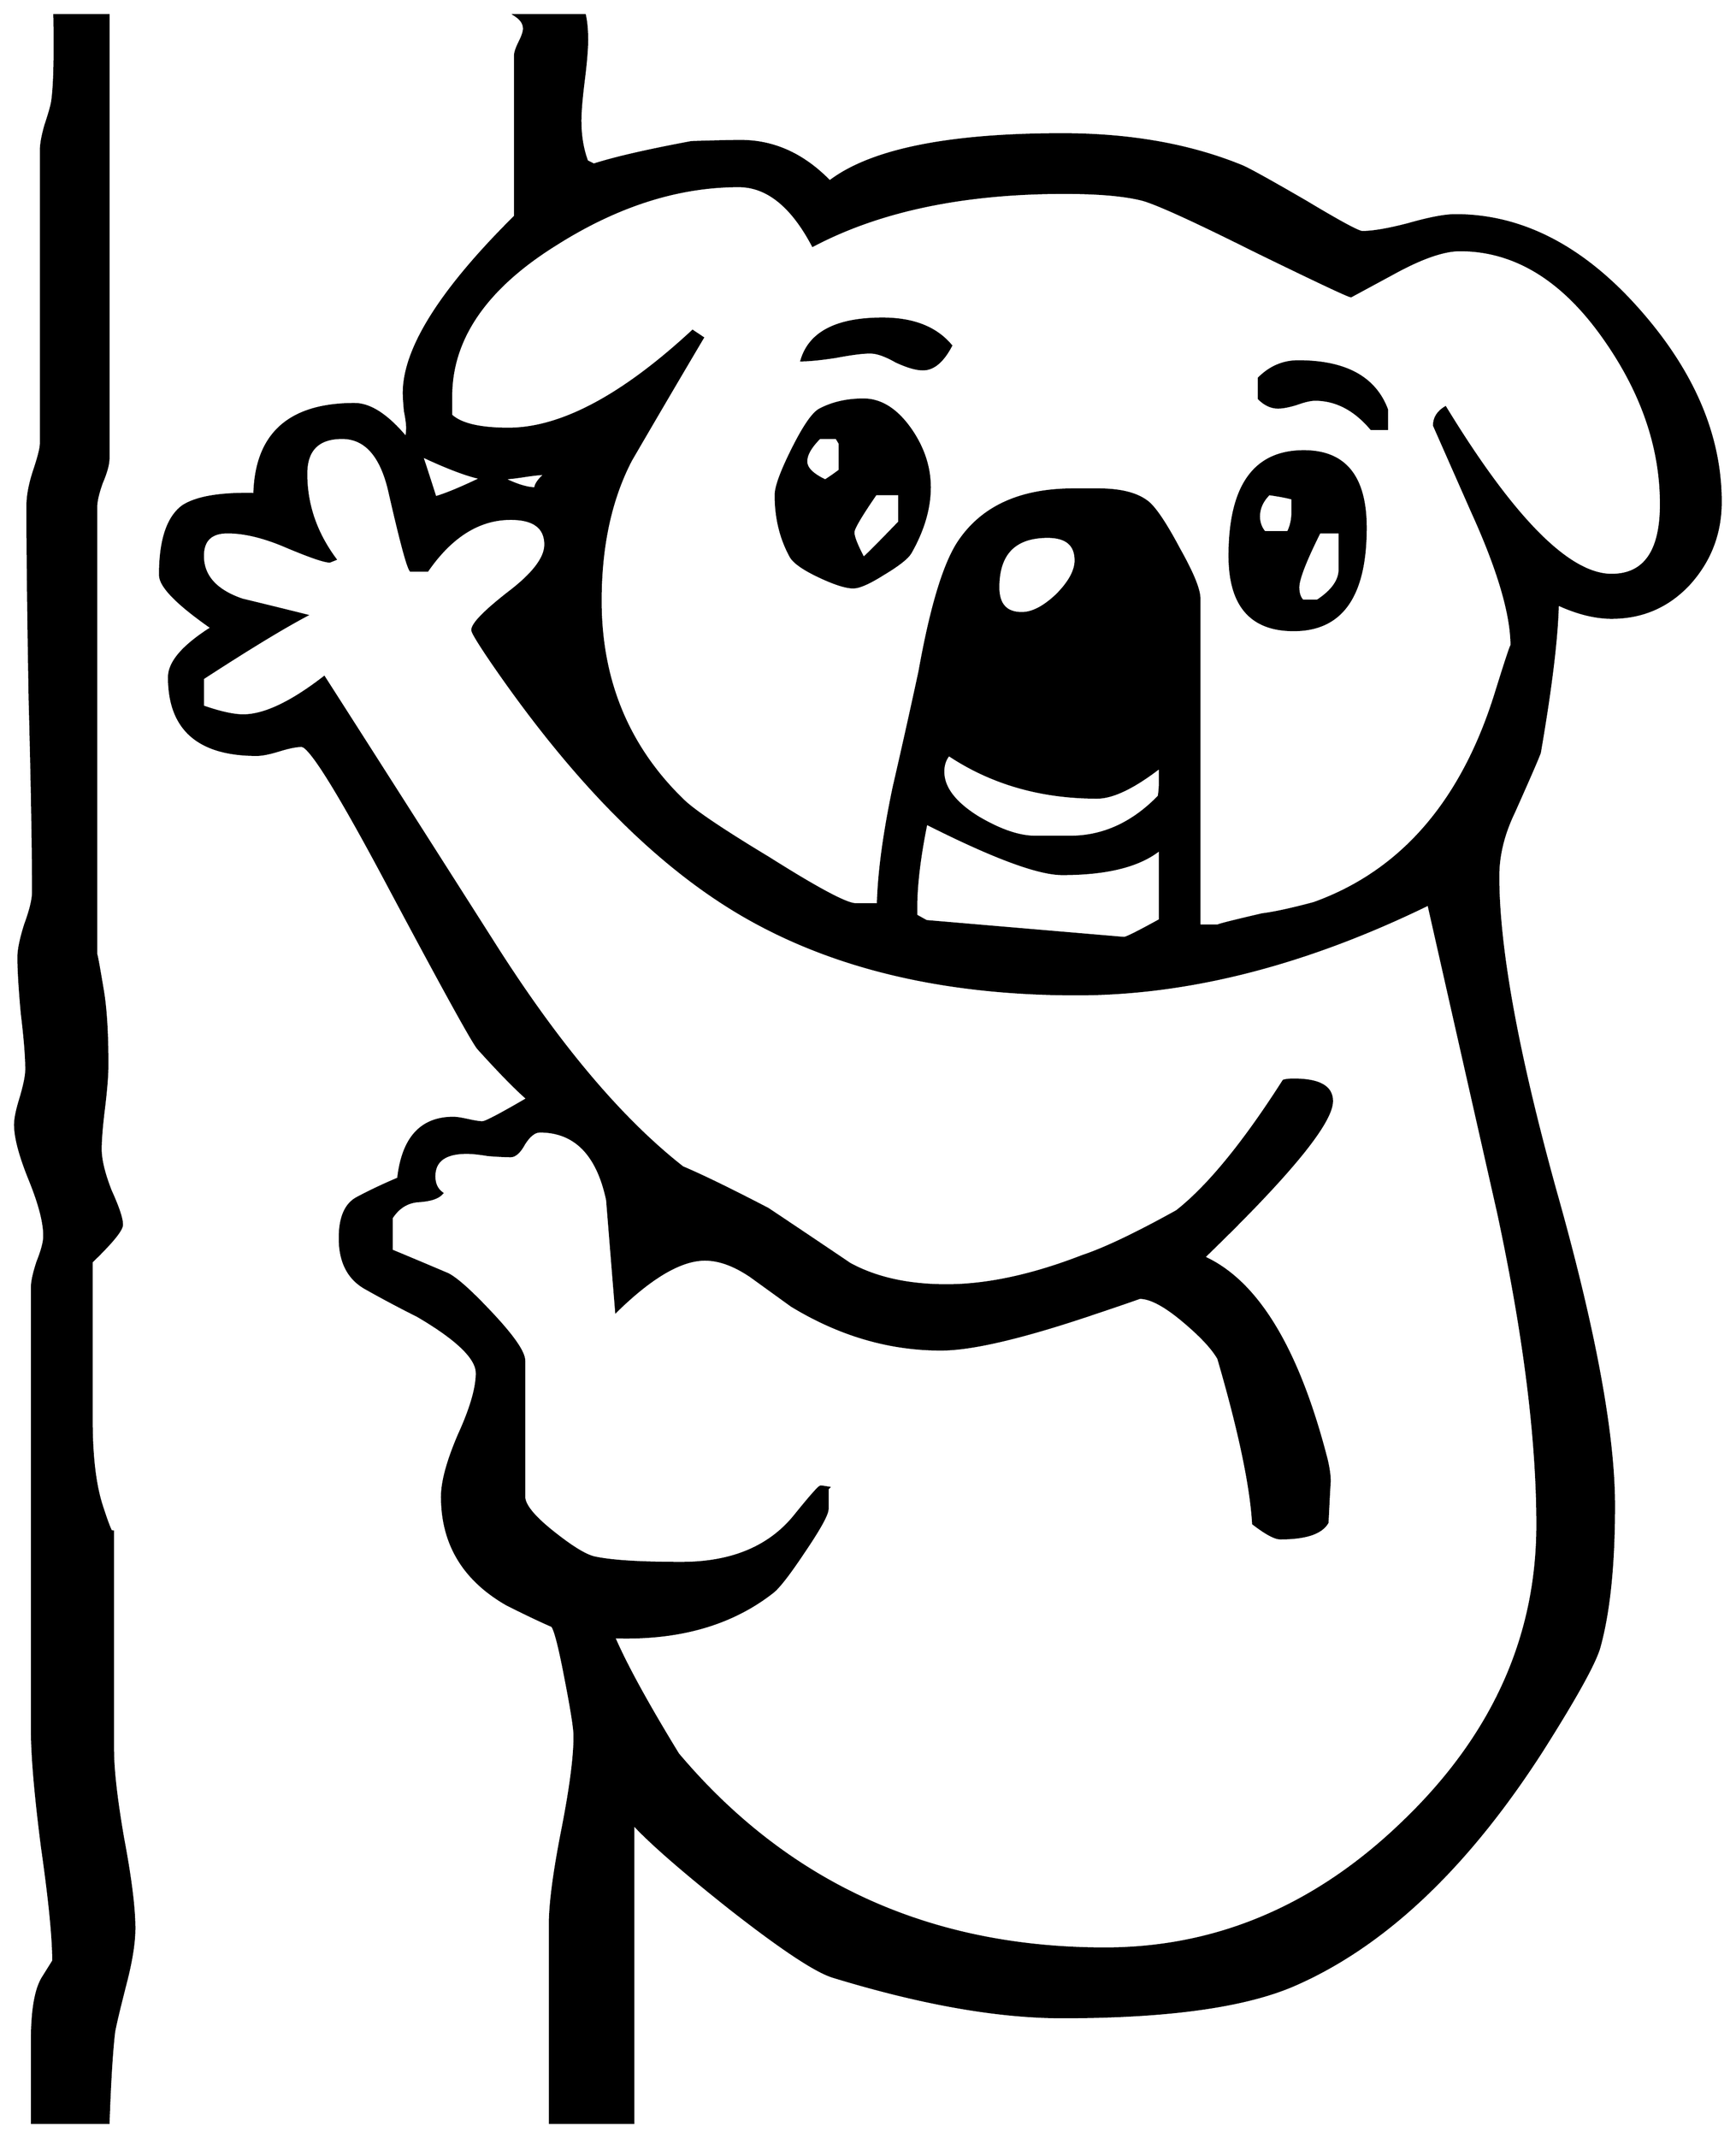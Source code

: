 


\begin{tikzpicture}[y=0.80pt, x=0.80pt, yscale=-1.0, xscale=1.0, inner sep=0pt, outer sep=0pt]
\begin{scope}[shift={(100.0,1711.0)},nonzero rule]
  \path[draw=.,fill=.,line width=1.600pt] (1600.0,-1092.0) ..
    controls (1600.0,-1064.0) and (1590.667,-1039.667) ..
    (1572.0,-1019.0) .. controls (1553.333,-999.0) and
    (1530.333,-989.0) .. (1503.0,-989.0) .. controls
    (1488.333,-989.0) and (1472.333,-993.0) .. (1455.0,-1001.0) ..
    controls (1454.333,-971.0) and (1449.0,-927.0) ..
    (1439.0,-869.0) .. controls (1437.667,-865.0) and
    (1430.0,-847.333) .. (1416.0,-816.0) .. controls
    (1406.667,-796.667) and (1402.0,-777.667) .. (1402.0,-759.0) ..
    controls (1402.0,-695.0) and (1419.0,-601.667) ..
    (1453.0,-479.0) .. controls (1487.667,-356.333) and
    (1505.0,-263.0) .. (1505.0,-199.0) .. controls
    (1505.0,-146.333) and (1500.667,-104.333) .. (1492.0,-73.0) ..
    controls (1488.0,-59.0) and (1471.0,-28.333) .. (1441.0,19.0)
    .. controls (1373.667,123.667) and (1299.667,193.333) ..
    (1219.0,228.0) .. controls (1175.0,246.667) and (1106.667,256.0)
    .. (1014.0,256.0) .. controls (956.667,256.0) and
    (888.667,244.0) .. (810.0,220.0) .. controls (794.667,215.333) and
    (764.0,195.0) .. (718.0,159.0) .. controls (676.0,125.667) and
    (647.333,100.667) .. (632.0,84.0) -- (632.0,350.0) --
    (558.0,350.0) -- (558.0,174.0) .. controls (558.0,155.333) and
    (561.667,127.333) .. (569.0,90.0) .. controls (576.333,52.667) and
    (580.0,24.667) .. (580.0,6.0) .. controls (580.0,-0.667) and
    (577.333,-17.667) .. (572.0,-45.0) .. controls (566.667,-73.0) and
    (562.667,-88.667) .. (560.0,-92.0) .. controls (550.667,-96.0) and
    (537.333,-102.333) .. (520.0,-111.0) .. controls (481.333,-133.0)
    and (462.0,-165.0) .. (462.0,-207.0) .. controls
    (462.0,-220.333) and (467.0,-238.667) .. (477.0,-262.0) ..
    controls (487.667,-285.333) and (493.0,-303.667) .. (493.0,-317.0)
    .. controls (493.0,-330.333) and (475.333,-347.333) ..
    (440.0,-368.0) .. controls (424.0,-376.0) and (408.333,-384.333)
    .. (393.0,-393.0) .. controls (378.333,-401.667) and
    (371.0,-416.333) .. (371.0,-437.0) .. controls (371.0,-455.667)
    and (376.333,-467.667) .. (387.0,-473.0) .. controls
    (398.333,-479.0) and (410.333,-484.667) .. (423.0,-490.0) ..
    controls (427.0,-526.0) and (443.333,-544.0) .. (472.0,-544.0)
    .. controls (474.667,-544.0) and (479.0,-543.333) ..
    (485.0,-542.0) .. controls (491.0,-540.667) and (495.333,-540.0)
    .. (498.0,-540.0) .. controls (500.667,-540.0) and
    (514.0,-547.0) .. (538.0,-561.0) .. controls (527.333,-570.333)
    and (512.667,-585.333) .. (494.0,-606.0) .. controls
    (488.667,-612.667) and (461.667,-661.667) .. (413.0,-753.0) ..
    controls (369.667,-834.333) and (344.333,-875.0) .. (337.0,-875.0)
    .. controls (332.333,-875.0) and (325.667,-873.667) ..
    (317.0,-871.0) .. controls (308.333,-868.333) and (301.667,-867.0)
    .. (297.0,-867.0) .. controls (245.0,-867.0) and
    (219.0,-890.0) .. (219.0,-936.0) .. controls (219.0,-949.333)
    and (231.667,-964.0) .. (257.0,-980.0) .. controls
    (226.333,-1001.333) and (211.0,-1017.0) .. (211.0,-1027.0) ..
    controls (211.0,-1057.667) and (217.667,-1078.0) ..
    (231.0,-1088.0) .. controls (243.0,-1096.0) and
    (264.333,-1099.667) .. (295.0,-1099.0) .. controls
    (296.333,-1152.333) and (326.0,-1179.0) .. (384.0,-1179.0) ..
    controls (398.0,-1179.0) and (413.333,-1169.0) ..
    (430.0,-1149.0) .. controls (430.667,-1151.667) and
    (431.0,-1154.667) .. (431.0,-1158.0) .. controls
    (431.0,-1161.333) and (430.333,-1166.333) .. (429.0,-1173.0) ..
    controls (428.333,-1180.333) and (428.0,-1185.667) ..
    (428.0,-1189.0) .. controls (428.0,-1228.333) and
    (461.0,-1280.667) .. (527.0,-1346.0) -- (527.0,-1489.0) ..
    controls (527.0,-1491.667) and (528.333,-1495.667) ..
    (531.0,-1501.0) .. controls (533.667,-1506.333) and
    (535.0,-1510.333) .. (535.0,-1513.0) .. controls
    (535.0,-1517.667) and (532.333,-1521.667) .. (527.0,-1525.0) --
    (589.0,-1525.0) .. controls (590.333,-1519.0) and
    (591.0,-1511.667) .. (591.0,-1503.0) .. controls
    (591.0,-1495.0) and (590.0,-1483.0) .. (588.0,-1467.0) ..
    controls (586.0,-1451.0) and (585.0,-1439.0) ..
    (585.0,-1431.0) .. controls (585.0,-1417.667) and
    (587.0,-1405.667) .. (591.0,-1395.0) -- (597.0,-1392.0) ..
    controls (615.667,-1398.0) and (644.667,-1404.667) ..
    (684.0,-1412.0) .. controls (704.0,-1412.667) and
    (718.667,-1413.0) .. (728.0,-1413.0) .. controls
    (757.333,-1413.0) and (783.667,-1401.0) .. (807.0,-1377.0) ..
    controls (843.667,-1405.0) and (912.667,-1419.0) ..
    (1014.0,-1419.0) .. controls (1074.0,-1419.0) and
    (1127.0,-1409.667) .. (1173.0,-1391.0) .. controls
    (1178.333,-1389.0) and (1197.667,-1378.333) .. (1231.0,-1359.0) ..
    controls (1261.0,-1341.0) and (1277.667,-1332.0) ..
    (1281.0,-1332.0) .. controls (1290.333,-1332.0) and
    (1304.0,-1334.333) .. (1322.0,-1339.0) .. controls
    (1340.667,-1344.333) and (1354.667,-1347.0) .. (1364.0,-1347.0) ..
    controls (1422.667,-1347.0) and (1476.667,-1319.333) ..
    (1526.0,-1264.0) .. controls (1575.333,-1208.667) and
    (1600.0,-1151.333) .. (1600.0,-1092.0) -- cycle(188.0,177.0)
    .. controls (188.0,189.0) and (185.667,204.333) .. (181.0,223.0)
    .. controls (175.0,246.333) and (171.333,261.667) .. (170.0,269.0)
    .. controls (168.0,285.667) and (166.333,312.667) .. (165.0,350.0)
    -- (97.0,350.0) -- (97.0,277.0) .. controls (97.0,251.0) and
    (100.0,232.667) .. (106.0,222.0) .. controls (112.667,211.333) and
    (116.0,206.0) .. (116.0,206.0) .. controls (116.0,185.333) and
    (112.667,151.667) .. (106.0,105.0) .. controls (100.0,58.333) and
    (97.0,23.333) .. (97.0,0.0) -- (97.0,-393.0) .. controls
    (97.0,-398.333) and (98.667,-406.0) .. (102.0,-416.0) ..
    controls (106.0,-426.0) and (108.0,-433.667) .. (108.0,-439.0)
    .. controls (108.0,-451.0) and (103.667,-467.667) ..
    (95.0,-489.0) .. controls (86.333,-510.333) and (82.0,-526.667) ..
    (82.0,-538.0) .. controls (82.0,-543.333) and (83.667,-551.333) ..
    (87.0,-562.0) .. controls (90.333,-573.333) and (92.0,-581.667) ..
    (92.0,-587.0) .. controls (92.0,-598.333) and (90.667,-615.0) ..
    (88.0,-637.0) .. controls (86.0,-659.0) and (85.0,-675.667) ..
    (85.0,-687.0) .. controls (85.0,-693.667) and (87.0,-703.333) ..
    (91.0,-716.0) .. controls (95.667,-728.667) and (98.0,-738.333) ..
    (98.0,-745.0) .. controls (98.0,-783.0) and (97.0,-840.0) ..
    (95.0,-916.0) .. controls (93.667,-992.667) and (93.0,-1050.0)
    .. (93.0,-1088.0) .. controls (93.0,-1097.333) and
    (95.0,-1108.0) .. (99.0,-1120.0) .. controls (103.0,-1132.0)
    and (105.0,-1140.0) .. (105.0,-1144.0) -- (105.0,-1405.0) ..
    controls (105.0,-1410.333) and (106.333,-1417.667) ..
    (109.0,-1427.0) .. controls (112.333,-1437.0) and
    (114.333,-1444.0) .. (115.0,-1448.0) .. controls
    (117.0,-1461.333) and (117.667,-1487.0) .. (117.0,-1525.0) --
    (165.0,-1525.0) -- (165.0,-1131.0) .. controls
    (165.0,-1125.667) and (163.0,-1118.333) .. (159.0,-1109.0) ..
    controls (155.667,-1099.667) and (154.0,-1092.333) ..
    (154.0,-1087.0) -- (154.0,-689.0) .. controls (154.0,-691.667)
    and (156.0,-681.0) .. (160.0,-657.0) .. controls
    (162.667,-641.0) and (164.0,-619.0) .. (164.0,-591.0) ..
    controls (164.0,-582.333) and (163.0,-569.667) .. (161.0,-553.0)
    .. controls (159.0,-537.0) and (158.0,-524.667) ..
    (158.0,-516.0) .. controls (158.0,-506.667) and (161.0,-494.333)
    .. (167.0,-479.0) .. controls (173.667,-464.333) and
    (177.0,-454.333) .. (177.0,-449.0) .. controls (177.0,-444.333)
    and (168.0,-433.333) .. (150.0,-416.0) -- (150.0,-275.0) ..
    controls (150.0,-243.0) and (153.0,-217.667) .. (159.0,-199.0)
    .. controls (165.667,-178.333) and (169.0,-171.0) ..
    (169.0,-177.0) -- (169.0,18.0) .. controls (169.0,36.0) and
    (172.0,62.333) .. (178.0,97.0) .. controls (184.667,132.333) and
    (188.0,159.0) .. (188.0,177.0) -- cycle(1547.0,-1090.0) ..
    controls (1547.0,-1140.667) and (1530.0,-1190.0) ..
    (1496.0,-1238.0) .. controls (1459.333,-1290.0) and
    (1416.667,-1316.0) .. (1368.0,-1316.0) .. controls
    (1353.333,-1316.0) and (1333.333,-1309.0) .. (1308.0,-1295.0) ..
    controls (1283.333,-1281.667) and (1271.0,-1275.0) ..
    (1271.0,-1275.0) .. controls (1269.0,-1275.0) and
    (1240.667,-1288.333) .. (1186.0,-1315.0) .. controls
    (1131.333,-1342.333) and (1097.667,-1357.667) .. (1085.0,-1361.0) ..
    controls (1069.0,-1365.0) and (1046.0,-1367.0) ..
    (1016.0,-1367.0) .. controls (926.0,-1367.0) and
    (851.333,-1351.333) .. (792.0,-1320.0) .. controls
    (773.333,-1355.333) and (751.333,-1373.0) .. (726.0,-1373.0) ..
    controls (672.0,-1373.0) and (617.667,-1355.667) ..
    (563.0,-1321.0) .. controls (501.0,-1282.333) and
    (470.0,-1237.333) .. (470.0,-1186.0) -- (470.0,-1169.0) ..
    controls (478.667,-1161.0) and (495.667,-1157.0) ..
    (521.0,-1157.0) .. controls (567.667,-1157.0) and
    (622.333,-1186.0) .. (685.0,-1244.0) -- (694.0,-1238.0) ..
    controls (672.667,-1202.0) and (651.333,-1165.667) ..
    (630.0,-1129.0) .. controls (612.0,-1094.333) and
    (603.0,-1052.667) .. (603.0,-1004.0) .. controls
    (603.0,-933.333) and (627.333,-874.333) .. (676.0,-827.0) ..
    controls (685.333,-817.667) and (711.0,-800.333) .. (753.0,-775.0)
    .. controls (796.333,-747.667) and (822.0,-734.0) ..
    (830.0,-734.0) -- (850.0,-734.0) .. controls (850.667,-762.0)
    and (855.333,-796.667) .. (864.0,-838.0) .. controls
    (872.0,-872.667) and (879.667,-907.0) .. (887.0,-941.0) ..
    controls (897.0,-997.0) and (908.333,-1035.0) ..
    (921.0,-1055.0) .. controls (941.667,-1087.0) and
    (976.0,-1103.0) .. (1024.0,-1103.0) -- (1046.0,-1103.0) ..
    controls (1066.667,-1103.0) and (1081.667,-1099.0) ..
    (1091.0,-1091.0) .. controls (1097.667,-1085.0) and
    (1106.667,-1071.333) .. (1118.0,-1050.0) .. controls
    (1130.0,-1028.667) and (1136.0,-1014.0) .. (1136.0,-1006.0) --
    (1136.0,-715.0) -- (1153.0,-715.0) .. controls
    (1150.333,-715.0) and (1163.333,-718.333) .. (1192.0,-725.0) ..
    controls (1202.667,-726.333) and (1218.0,-729.667) ..
    (1238.0,-735.0) .. controls (1316.0,-763.0) and
    (1370.0,-825.333) .. (1400.0,-922.0) .. controls
    (1409.333,-952.0) and (1414.0,-966.0) .. (1414.0,-964.0) ..
    controls (1414.0,-992.0) and (1402.333,-1031.667) ..
    (1379.0,-1083.0) .. controls (1356.333,-1134.333) and
    (1345.0,-1160.0) .. (1345.0,-1160.0) .. controls
    (1345.0,-1166.667) and (1348.333,-1172.0) .. (1355.0,-1176.0) ..
    controls (1415.667,-1076.667) and (1465.0,-1027.0) ..
    (1503.0,-1027.0) .. controls (1532.333,-1027.0) and
    (1547.0,-1048.0) .. (1547.0,-1090.0) --
    cycle(1026.0,-1040.0) .. controls (1026.0,-1054.0) and
    (1017.667,-1061.0) .. (1001.0,-1061.0) .. controls
    (971.667,-1061.0) and (957.0,-1046.0) .. (957.0,-1016.0) ..
    controls (957.0,-1000.667) and (964.0,-993.0) ..
    (978.0,-993.0) .. controls (987.333,-993.0) and (997.667,-998.333)
    .. (1009.0,-1009.0) .. controls (1020.333,-1020.333) and
    (1026.0,-1030.667) .. (1026.0,-1040.0) -- cycle(1101.0,-843.0)
    -- (1101.0,-856.0) .. controls (1077.667,-838.0) and
    (1059.0,-829.0) .. (1045.0,-829.0) .. controls
    (995.0,-829.0) and (951.0,-841.667) .. (913.0,-867.0) ..
    controls (909.667,-863.0) and (908.0,-858.0) .. (908.0,-852.0)
    .. controls (908.0,-838.0) and (918.0,-824.667) ..
    (938.0,-812.0) .. controls (958.0,-800.0) and (975.333,-794.0)
    .. (990.0,-794.0) -- (1021.0,-794.0) .. controls
    (1050.333,-794.0) and (1076.667,-806.0) .. (1100.0,-830.0) ..
    controls (1100.667,-834.0) and (1101.0,-838.333) ..
    (1101.0,-843.0) -- cycle(1101.0,-720.0) -- (1101.0,-783.0)
    .. controls (1083.0,-768.333) and (1054.0,-761.0) ..
    (1014.0,-761.0) .. controls (992.667,-761.0) and
    (952.333,-776.0) .. (893.0,-806.0) .. controls (886.333,-773.333)
    and (883.333,-746.0) .. (884.0,-724.0) -- (893.0,-719.0) --
    (1069.0,-704.0) .. controls (1071.0,-704.0) and
    (1081.667,-709.333) .. (1101.0,-720.0) -- cycle(554.0,-1117.0)
    .. controls (550.0,-1117.0) and (543.667,-1116.333) ..
    (535.0,-1115.0) .. controls (526.333,-1113.667) and
    (520.0,-1113.0) .. (516.0,-1113.0) .. controls
    (528.0,-1107.0) and (537.667,-1104.0) .. (545.0,-1104.0) ..
    controls (545.0,-1107.333) and (548.0,-1111.667) ..
    (554.0,-1117.0) -- cycle(497.0,-1113.0) .. controls
    (484.333,-1115.667) and (466.667,-1122.333) .. (444.0,-1133.0) ..
    controls (446.667,-1125.0) and (450.667,-1112.667) ..
    (456.0,-1096.0) .. controls (465.333,-1098.667) and
    (479.0,-1104.333) .. (497.0,-1113.0) -- cycle(1437.0,-182.0)
    .. controls (1437.0,-258.667) and (1425.333,-351.333) ..
    (1402.0,-460.0) .. controls (1381.333,-551.333) and
    (1360.667,-642.667) .. (1340.0,-734.0) .. controls
    (1230.667,-680.667) and (1126.333,-654.0) .. (1027.0,-654.0) ..
    controls (907.0,-654.0) and (806.333,-678.333) .. (725.0,-727.0)
    .. controls (650.333,-771.667) and (577.333,-846.0) ..
    (506.0,-950.0) .. controls (494.667,-966.667) and (489.0,-976.0)
    .. (489.0,-978.0) .. controls (489.0,-983.333) and
    (499.667,-994.333) .. (521.0,-1011.0) .. controls
    (543.0,-1027.667) and (554.0,-1042.0) .. (554.0,-1054.0) ..
    controls (554.0,-1069.333) and (543.667,-1077.0) ..
    (523.0,-1077.0) .. controls (495.0,-1077.0) and
    (470.333,-1061.667) .. (449.0,-1031.0) -- (434.0,-1031.0) ..
    controls (431.333,-1034.333) and (425.0,-1058.0) ..
    (415.0,-1102.0) .. controls (407.667,-1133.333) and
    (393.667,-1149.0) .. (373.0,-1149.0) .. controls
    (351.667,-1149.0) and (341.0,-1138.333) .. (341.0,-1117.0) ..
    controls (341.0,-1089.667) and (349.667,-1064.333) ..
    (367.0,-1041.0) -- (362.0,-1039.0) .. controls
    (357.333,-1039.0) and (344.667,-1043.333) .. (324.0,-1052.0) ..
    controls (304.0,-1060.667) and (286.333,-1065.0) ..
    (271.0,-1065.0) .. controls (256.333,-1065.0) and
    (249.0,-1058.0) .. (249.0,-1044.0) .. controls
    (249.0,-1026.0) and (260.667,-1013.0) .. (284.0,-1005.0) ..
    controls (303.333,-1000.333) and (322.333,-995.667) ..
    (341.0,-991.0) .. controls (319.667,-979.667) and (289.0,-961.0)
    .. (249.0,-935.0) -- (249.0,-910.0) .. controls
    (264.333,-904.667) and (276.333,-902.0) .. (285.0,-902.0) ..
    controls (303.667,-902.0) and (327.667,-913.333) .. (357.0,-936.0)
    .. controls (390.333,-884.0) and (440.333,-805.667) ..
    (507.0,-701.0) .. controls (564.333,-610.333) and (620.667,-543.333)
    .. (676.0,-500.0) .. controls (693.333,-492.667) and
    (718.667,-480.333) .. (752.0,-463.0) .. controls (776.0,-447.0)
    and (800.333,-430.667) .. (825.0,-414.0) .. controls
    (848.333,-401.333) and (877.0,-395.0) .. (911.0,-395.0) ..
    controls (947.0,-395.0) and (987.333,-403.667) ..
    (1032.0,-421.0) .. controls (1052.0,-427.667) and
    (1080.0,-441.0) .. (1116.0,-461.0) .. controls
    (1144.0,-483.0) and (1175.667,-521.667) .. (1211.0,-577.0) ..
    controls (1213.0,-577.667) and (1216.0,-578.0) ..
    (1220.0,-578.0) .. controls (1242.667,-578.0) and
    (1254.0,-571.667) .. (1254.0,-559.0) .. controls
    (1254.0,-539.667) and (1216.0,-493.333) .. (1140.0,-420.0) ..
    controls (1187.333,-398.667) and (1223.667,-339.0) ..
    (1249.0,-241.0) .. controls (1251.0,-233.0) and
    (1252.0,-226.0) .. (1252.0,-220.0) .. controls
    (1252.0,-222.667) and (1251.333,-210.667) .. (1250.0,-184.0) ..
    controls (1244.667,-174.667) and (1230.667,-170.0) ..
    (1208.0,-170.0) .. controls (1203.333,-170.0) and
    (1195.333,-174.333) .. (1184.0,-183.0) .. controls
    (1182.0,-217.0) and (1171.667,-266.0) .. (1153.0,-330.0) ..
    controls (1147.667,-339.333) and (1137.0,-350.667) ..
    (1121.0,-364.0) .. controls (1105.0,-377.333) and
    (1092.333,-384.0) .. (1083.0,-384.0) .. controls
    (1071.667,-380.0) and (1059.0,-375.667) .. (1045.0,-371.0) ..
    controls (980.333,-349.0) and (934.0,-338.0) .. (906.0,-338.0)
    .. controls (860.0,-338.0) and (815.667,-351.0) ..
    (773.0,-377.0) .. controls (761.0,-385.667) and (749.0,-394.333)
    .. (737.0,-403.0) .. controls (722.333,-413.0) and
    (708.667,-418.0) .. (696.0,-418.0) .. controls (674.667,-418.0)
    and (648.333,-402.667) .. (617.0,-372.0) .. controls
    (614.333,-404.667) and (611.667,-437.667) .. (609.0,-471.0) ..
    controls (600.333,-511.667) and (580.333,-532.0) .. (549.0,-532.0)
    .. controls (544.333,-532.0) and (539.667,-528.333) ..
    (535.0,-521.0) .. controls (531.0,-513.667) and (527.0,-510.0)
    .. (523.0,-510.0) .. controls (518.333,-510.0) and
    (511.667,-510.333) .. (503.0,-511.0) .. controls (495.0,-512.333)
    and (488.667,-513.0) .. (484.0,-513.0) .. controls
    (464.667,-513.0) and (455.0,-506.0) .. (455.0,-492.0) ..
    controls (455.0,-485.333) and (457.333,-480.333) .. (462.0,-477.0)
    .. controls (458.667,-473.0) and (451.667,-470.667) ..
    (441.0,-470.0) .. controls (431.0,-469.333) and (423.0,-464.333)
    .. (417.0,-455.0) -- (417.0,-426.0) .. controls
    (428.333,-421.333) and (445.0,-414.333) .. (467.0,-405.0) ..
    controls (475.0,-401.0) and (488.333,-389.0) .. (507.0,-369.0)
    .. controls (525.667,-349.0) and (535.0,-335.333) ..
    (535.0,-328.0) -- (535.0,-207.0) .. controls (535.0,-199.667)
    and (543.333,-189.333) .. (560.0,-176.0) .. controls
    (576.667,-162.667) and (589.0,-155.0) .. (597.0,-153.0) ..
    controls (611.667,-149.667) and (637.667,-148.0) .. (675.0,-148.0)
    .. controls (719.667,-148.0) and (753.333,-162.0) ..
    (776.0,-190.0) .. controls (790.0,-207.333) and (797.667,-216.0)
    .. (799.0,-216.0) .. controls (799.667,-216.0) and
    (802.0,-215.667) .. (806.0,-215.0) -- (805.0,-214.0) --
    (805.0,-196.0) .. controls (805.0,-191.333) and (798.0,-178.667)
    .. (784.0,-158.0) .. controls (770.667,-138.0) and
    (761.333,-126.0) .. (756.0,-122.0) .. controls (719.333,-93.333)
    and (672.333,-80.0) .. (615.0,-82.0) .. controls (625.667,-57.333)
    and (644.667,-22.667) .. (672.0,22.0) .. controls (769.333,137.333)
    and (896.0,195.0) .. (1052.0,195.0) .. controls
    (1152.0,195.0) and (1241.0,157.0) .. (1319.0,81.0) ..
    controls (1397.667,5.0) and (1437.0,-82.667) .. (1437.0,-182.0)
    -- cycle(1303.0,-1157.0) -- (1289.0,-1157.0) .. controls
    (1274.333,-1174.333) and (1257.667,-1183.0) .. (1239.0,-1183.0) ..
    controls (1235.0,-1183.0) and (1229.333,-1181.667) ..
    (1222.0,-1179.0) .. controls (1215.333,-1177.0) and
    (1210.0,-1176.0) .. (1206.0,-1176.0) .. controls
    (1200.0,-1176.0) and (1194.333,-1178.667) .. (1189.0,-1184.0) --
    (1189.0,-1202.0) .. controls (1199.0,-1212.0) and
    (1210.667,-1217.0) .. (1224.0,-1217.0) .. controls
    (1266.0,-1217.0) and (1292.333,-1202.667) .. (1303.0,-1174.0) --
    (1303.0,-1157.0) -- cycle(1284.0,-1069.0) .. controls
    (1284.0,-1008.333) and (1262.667,-978.0) .. (1220.0,-978.0) ..
    controls (1182.0,-978.0) and (1163.0,-1000.0) ..
    (1163.0,-1044.0) .. controls (1163.0,-1106.0) and
    (1185.0,-1137.0) .. (1229.0,-1137.0) .. controls
    (1265.667,-1137.0) and (1284.0,-1114.333) .. (1284.0,-1069.0) --
    cycle(915.0,-1231.0) .. controls (907.667,-1217.0) and
    (899.333,-1210.0) .. (890.0,-1210.0) .. controls
    (884.0,-1210.0) and (876.0,-1212.333) .. (866.0,-1217.0) ..
    controls (856.667,-1222.333) and (849.0,-1225.0) ..
    (843.0,-1225.0) .. controls (836.333,-1225.0) and
    (826.0,-1223.667) .. (812.0,-1221.0) .. controls
    (798.667,-1219.0) and (788.667,-1218.0) .. (782.0,-1218.0) ..
    controls (789.333,-1242.667) and (813.333,-1255.0) ..
    (854.0,-1255.0) .. controls (881.333,-1255.0) and
    (901.667,-1247.0) .. (915.0,-1231.0) -- cycle(896.0,-1105.0)
    .. controls (896.0,-1086.333) and (890.333,-1067.0) ..
    (879.0,-1047.0) .. controls (876.333,-1042.333) and
    (868.333,-1036.0) .. (855.0,-1028.0) .. controls
    (842.333,-1020.0) and (833.333,-1016.0) .. (828.0,-1016.0) ..
    controls (821.333,-1016.0) and (811.0,-1019.333) ..
    (797.0,-1026.0) .. controls (783.0,-1032.667) and
    (774.667,-1038.667) .. (772.0,-1044.0) .. controls
    (763.333,-1060.0) and (759.0,-1078.0) .. (759.0,-1098.0) ..
    controls (759.0,-1105.333) and (764.0,-1119.0) ..
    (774.0,-1139.0) .. controls (784.0,-1159.0) and
    (792.0,-1170.667) .. (798.0,-1174.0) .. controls
    (809.333,-1180.0) and (822.333,-1183.0) .. (837.0,-1183.0) ..
    controls (853.0,-1183.0) and (867.333,-1173.667) ..
    (880.0,-1155.0) .. controls (890.667,-1139.0) and
    (896.0,-1122.333) .. (896.0,-1105.0) -- cycle(1219.0,-1083.0)
    -- (1219.0,-1095.0) .. controls (1214.333,-1096.333) and
    (1207.333,-1097.667) .. (1198.0,-1099.0) .. controls
    (1192.0,-1093.0) and (1189.0,-1086.333) .. (1189.0,-1079.0) ..
    controls (1189.0,-1073.667) and (1190.667,-1069.0) ..
    (1194.0,-1065.0) -- (1215.0,-1065.0) .. controls
    (1217.667,-1070.333) and (1219.0,-1076.333) .. (1219.0,-1083.0) --
    cycle(1261.0,-1032.0) -- (1261.0,-1065.0) --
    (1243.0,-1065.0) .. controls (1230.333,-1039.667) and
    (1224.0,-1023.333) .. (1224.0,-1016.0) .. controls
    (1224.0,-1010.667) and (1225.333,-1006.667) .. (1228.0,-1004.0) --
    (1241.0,-1004.0) .. controls (1254.333,-1012.667) and
    (1261.0,-1022.0) .. (1261.0,-1032.0) -- cycle(816.0,-1120.0)
    -- (816.0,-1144.0) -- (813.0,-1149.0) -- (798.0,-1149.0) ..
    controls (790.0,-1141.0) and (786.0,-1134.0) ..
    (786.0,-1128.0) .. controls (786.0,-1122.0) and
    (791.667,-1116.333) .. (803.0,-1111.0) .. controls
    (806.333,-1113.0) and (810.667,-1116.0) .. (816.0,-1120.0) --
    cycle(869.0,-1074.0) -- (869.0,-1099.0) -- (848.0,-1099.0)
    .. controls (834.667,-1079.667) and (828.0,-1068.333) ..
    (828.0,-1065.0) .. controls (828.0,-1061.0) and
    (831.0,-1053.333) .. (837.0,-1042.0) .. controls
    (838.333,-1042.667) and (849.0,-1053.333) .. (869.0,-1074.0) --
    cycle;
\end{scope}

\end{tikzpicture}

